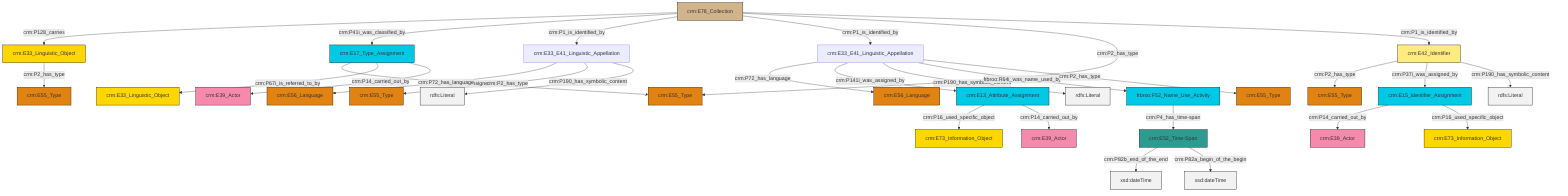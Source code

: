 graph TD
classDef Literal fill:#f2f2f2,stroke:#000000;
classDef CRM_Entity fill:#FFFFFF,stroke:#000000;
classDef Temporal_Entity fill:#00C9E6, stroke:#000000;
classDef Type fill:#E18312, stroke:#000000;
classDef Time-Span fill:#2C9C91, stroke:#000000;
classDef Appellation fill:#FFEB7F, stroke:#000000;
classDef Place fill:#008836, stroke:#000000;
classDef Persistent_Item fill:#B266B2, stroke:#000000;
classDef Conceptual_Object fill:#FFD700, stroke:#000000;
classDef Physical_Thing fill:#D2B48C, stroke:#000000;
classDef Actor fill:#f58aad, stroke:#000000;
classDef PC_Classes fill:#4ce600, stroke:#000000;
classDef Multi fill:#cccccc,stroke:#000000;

4["crm:E33_E41_Linguistic_Appellation"]:::Default -->|crm:P72_has_language| 5["crm:E56_Language"]:::Type
2["crm:E78_Collection"]:::Physical_Thing -->|crm:P128_carries| 6["crm:E33_Linguistic_Object"]:::Conceptual_Object
14["crm:E17_Type_Assignment"]:::Temporal_Entity -->|crm:P42_assigned| 7["crm:E55_Type"]:::Type
2["crm:E78_Collection"]:::Physical_Thing -->|crm:P41i_was_classified_by| 14["crm:E17_Type_Assignment"]:::Temporal_Entity
9["crm:E13_Attribute_Assignment"]:::Temporal_Entity -->|crm:P16_used_specific_object| 12["crm:E73_Information_Object"]:::Conceptual_Object
14["crm:E17_Type_Assignment"]:::Temporal_Entity -->|crm:P67i_is_referred_to_by| 16["crm:E33_Linguistic_Object"]:::Conceptual_Object
0["crm:E42_Identifier"]:::Appellation -->|crm:P2_has_type| 19["crm:E55_Type"]:::Type
0["crm:E42_Identifier"]:::Appellation -->|crm:P37i_was_assigned_by| 20["crm:E15_Identifier_Assignment"]:::Temporal_Entity
21["crm:E33_E41_Linguistic_Appellation"]:::Default -->|crm:P72_has_language| 22["crm:E56_Language"]:::Type
14["crm:E17_Type_Assignment"]:::Temporal_Entity -->|crm:P14_carried_out_by| 27["crm:E39_Actor"]:::Actor
4["crm:E33_E41_Linguistic_Appellation"]:::Default -->|crm:P141i_was_assigned_by| 9["crm:E13_Attribute_Assignment"]:::Temporal_Entity
28["crm:E52_Time-Span"]:::Time-Span -->|crm:P82b_end_of_the_end| 29[xsd:dateTime]:::Literal
2["crm:E78_Collection"]:::Physical_Thing -->|crm:P1_is_identified_by| 21["crm:E33_E41_Linguistic_Appellation"]:::Default
4["crm:E33_E41_Linguistic_Appellation"]:::Default -->|crm:P190_has_symbolic_content| 31[rdfs:Literal]:::Literal
4["crm:E33_E41_Linguistic_Appellation"]:::Default -->|frbroo:R64i_was_name_used_by| 33["frbroo:F52_Name_Use_Activity"]:::Temporal_Entity
21["crm:E33_E41_Linguistic_Appellation"]:::Default -->|crm:P2_has_type| 34["crm:E55_Type"]:::Type
28["crm:E52_Time-Span"]:::Time-Span -->|crm:P82a_begin_of_the_begin| 39[xsd:dateTime]:::Literal
20["crm:E15_Identifier_Assignment"]:::Temporal_Entity -->|crm:P14_carried_out_by| 17["crm:E39_Actor"]:::Actor
2["crm:E78_Collection"]:::Physical_Thing -->|crm:P1_is_identified_by| 4["crm:E33_E41_Linguistic_Appellation"]:::Default
2["crm:E78_Collection"]:::Physical_Thing -->|crm:P2_has_type| 7["crm:E55_Type"]:::Type
20["crm:E15_Identifier_Assignment"]:::Temporal_Entity -->|crm:P16_used_specific_object| 37["crm:E73_Information_Object"]:::Conceptual_Object
6["crm:E33_Linguistic_Object"]:::Conceptual_Object -->|crm:P2_has_type| 42["crm:E55_Type"]:::Type
33["frbroo:F52_Name_Use_Activity"]:::Temporal_Entity -->|crm:P4_has_time-span| 28["crm:E52_Time-Span"]:::Time-Span
9["crm:E13_Attribute_Assignment"]:::Temporal_Entity -->|crm:P14_carried_out_by| 44["crm:E39_Actor"]:::Actor
2["crm:E78_Collection"]:::Physical_Thing -->|crm:P1_is_identified_by| 0["crm:E42_Identifier"]:::Appellation
21["crm:E33_E41_Linguistic_Appellation"]:::Default -->|crm:P190_has_symbolic_content| 46[rdfs:Literal]:::Literal
4["crm:E33_E41_Linguistic_Appellation"]:::Default -->|crm:P2_has_type| 24["crm:E55_Type"]:::Type
0["crm:E42_Identifier"]:::Appellation -->|crm:P190_has_symbolic_content| 47[rdfs:Literal]:::Literal